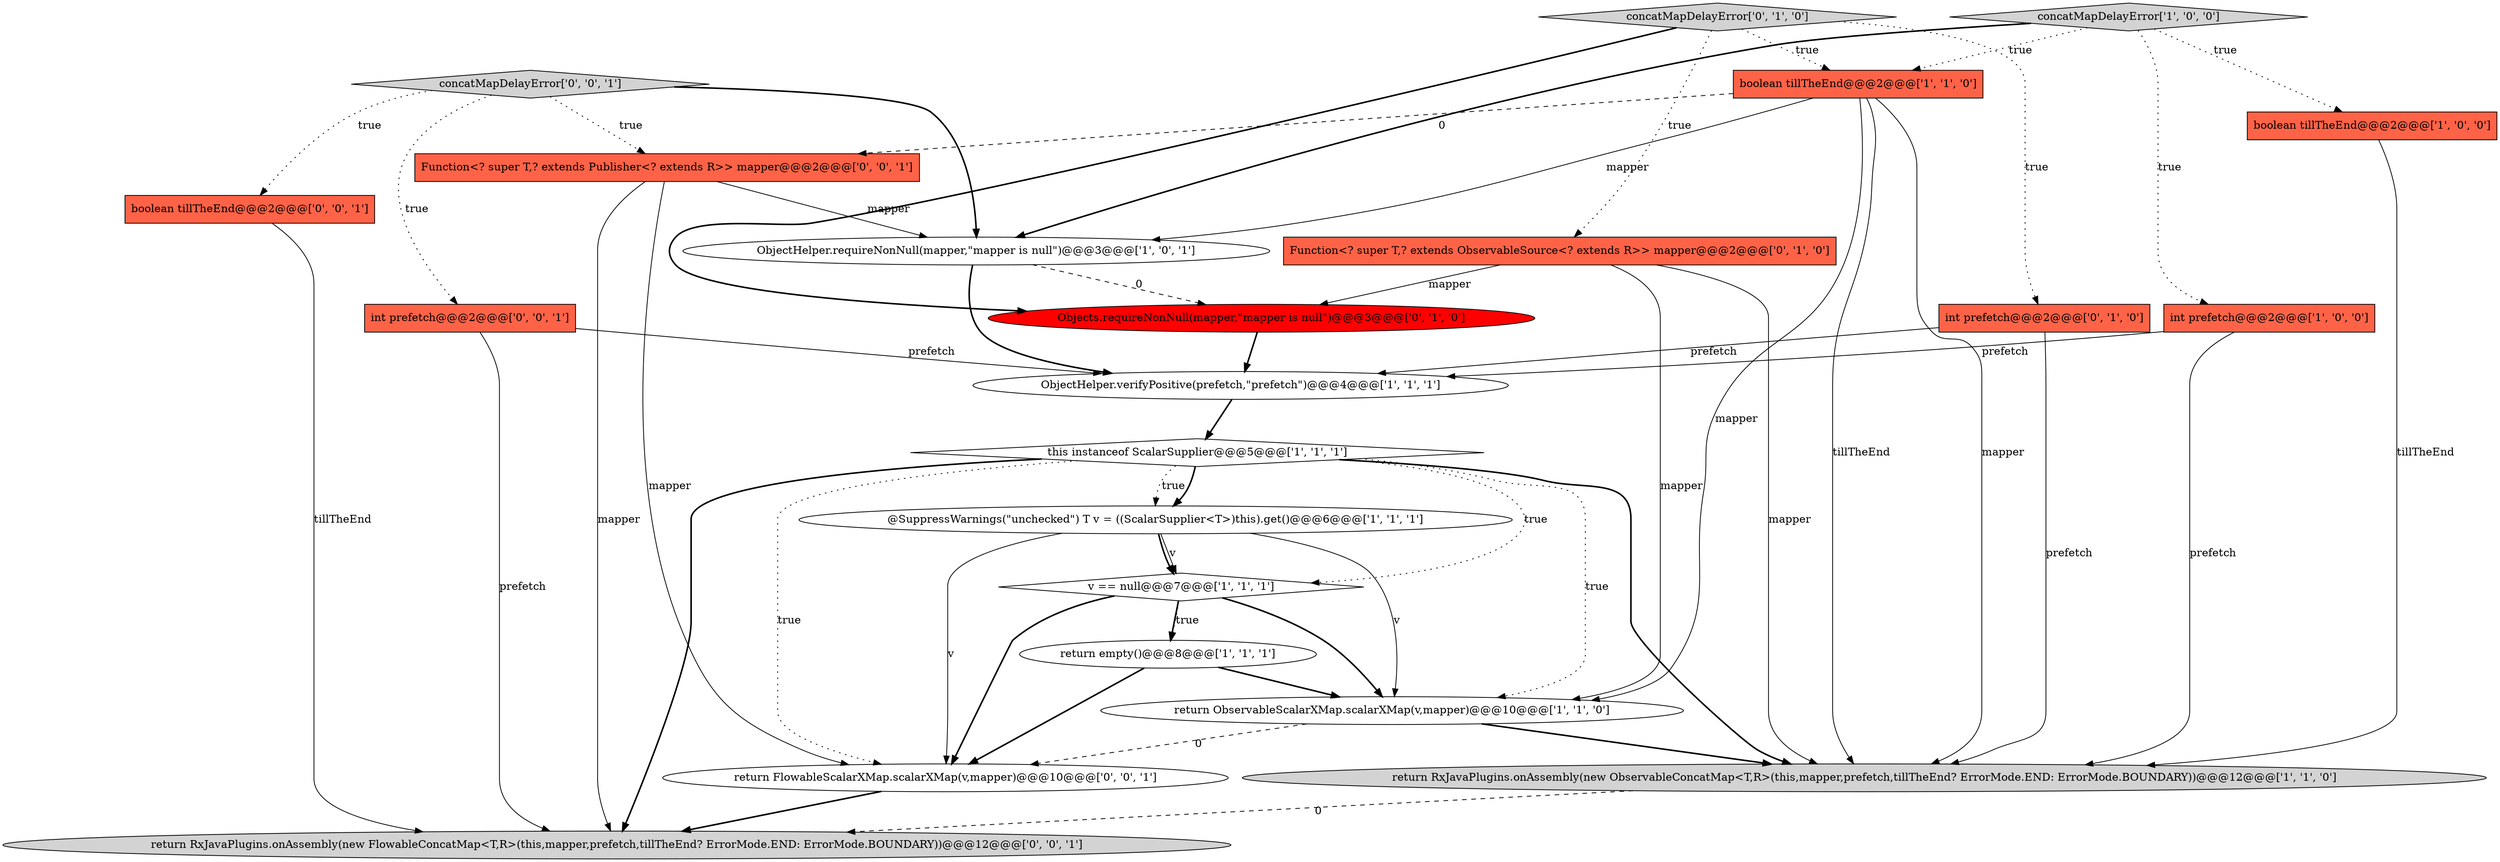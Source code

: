 digraph {
19 [style = filled, label = "return FlowableScalarXMap.scalarXMap(v,mapper)@@@10@@@['0', '0', '1']", fillcolor = white, shape = ellipse image = "AAA0AAABBB3BBB"];
3 [style = filled, label = "v == null@@@7@@@['1', '1', '1']", fillcolor = white, shape = diamond image = "AAA0AAABBB1BBB"];
14 [style = filled, label = "int prefetch@@@2@@@['0', '1', '0']", fillcolor = tomato, shape = box image = "AAA0AAABBB2BBB"];
17 [style = filled, label = "boolean tillTheEnd@@@2@@@['0', '0', '1']", fillcolor = tomato, shape = box image = "AAA0AAABBB3BBB"];
15 [style = filled, label = "Function<? super T,? extends ObservableSource<? extends R>> mapper@@@2@@@['0', '1', '0']", fillcolor = tomato, shape = box image = "AAA0AAABBB2BBB"];
16 [style = filled, label = "int prefetch@@@2@@@['0', '0', '1']", fillcolor = tomato, shape = box image = "AAA0AAABBB3BBB"];
20 [style = filled, label = "concatMapDelayError['0', '0', '1']", fillcolor = lightgray, shape = diamond image = "AAA0AAABBB3BBB"];
21 [style = filled, label = "Function<? super T,? extends Publisher<? extends R>> mapper@@@2@@@['0', '0', '1']", fillcolor = tomato, shape = box image = "AAA0AAABBB3BBB"];
11 [style = filled, label = "ObjectHelper.requireNonNull(mapper,\"mapper is null\")@@@3@@@['1', '0', '1']", fillcolor = white, shape = ellipse image = "AAA0AAABBB1BBB"];
6 [style = filled, label = "@SuppressWarnings(\"unchecked\") T v = ((ScalarSupplier<T>)this).get()@@@6@@@['1', '1', '1']", fillcolor = white, shape = ellipse image = "AAA0AAABBB1BBB"];
18 [style = filled, label = "return RxJavaPlugins.onAssembly(new FlowableConcatMap<T,R>(this,mapper,prefetch,tillTheEnd? ErrorMode.END: ErrorMode.BOUNDARY))@@@12@@@['0', '0', '1']", fillcolor = lightgray, shape = ellipse image = "AAA0AAABBB3BBB"];
13 [style = filled, label = "concatMapDelayError['0', '1', '0']", fillcolor = lightgray, shape = diamond image = "AAA0AAABBB2BBB"];
4 [style = filled, label = "return RxJavaPlugins.onAssembly(new ObservableConcatMap<T,R>(this,mapper,prefetch,tillTheEnd? ErrorMode.END: ErrorMode.BOUNDARY))@@@12@@@['1', '1', '0']", fillcolor = lightgray, shape = ellipse image = "AAA0AAABBB1BBB"];
10 [style = filled, label = "return empty()@@@8@@@['1', '1', '1']", fillcolor = white, shape = ellipse image = "AAA0AAABBB1BBB"];
0 [style = filled, label = "boolean tillTheEnd@@@2@@@['1', '0', '0']", fillcolor = tomato, shape = box image = "AAA0AAABBB1BBB"];
2 [style = filled, label = "ObjectHelper.verifyPositive(prefetch,\"prefetch\")@@@4@@@['1', '1', '1']", fillcolor = white, shape = ellipse image = "AAA0AAABBB1BBB"];
1 [style = filled, label = "return ObservableScalarXMap.scalarXMap(v,mapper)@@@10@@@['1', '1', '0']", fillcolor = white, shape = ellipse image = "AAA0AAABBB1BBB"];
12 [style = filled, label = "Objects.requireNonNull(mapper,\"mapper is null\")@@@3@@@['0', '1', '0']", fillcolor = red, shape = ellipse image = "AAA1AAABBB2BBB"];
5 [style = filled, label = "int prefetch@@@2@@@['1', '0', '0']", fillcolor = tomato, shape = box image = "AAA0AAABBB1BBB"];
7 [style = filled, label = "this instanceof ScalarSupplier@@@5@@@['1', '1', '1']", fillcolor = white, shape = diamond image = "AAA0AAABBB1BBB"];
9 [style = filled, label = "boolean tillTheEnd@@@2@@@['1', '1', '0']", fillcolor = tomato, shape = box image = "AAA0AAABBB1BBB"];
8 [style = filled, label = "concatMapDelayError['1', '0', '0']", fillcolor = lightgray, shape = diamond image = "AAA0AAABBB1BBB"];
4->18 [style = dashed, label="0"];
21->19 [style = solid, label="mapper"];
6->3 [style = bold, label=""];
7->6 [style = dotted, label="true"];
1->4 [style = bold, label=""];
19->18 [style = bold, label=""];
16->2 [style = solid, label="prefetch"];
3->1 [style = bold, label=""];
7->19 [style = dotted, label="true"];
20->17 [style = dotted, label="true"];
10->19 [style = bold, label=""];
3->10 [style = dotted, label="true"];
1->19 [style = dashed, label="0"];
6->19 [style = solid, label="v"];
0->4 [style = solid, label="tillTheEnd"];
6->3 [style = solid, label="v"];
9->11 [style = solid, label="mapper"];
9->1 [style = solid, label="mapper"];
9->4 [style = solid, label="tillTheEnd"];
7->4 [style = bold, label=""];
20->21 [style = dotted, label="true"];
11->12 [style = dashed, label="0"];
17->18 [style = solid, label="tillTheEnd"];
11->2 [style = bold, label=""];
9->4 [style = solid, label="mapper"];
3->10 [style = bold, label=""];
15->12 [style = solid, label="mapper"];
12->2 [style = bold, label=""];
13->12 [style = bold, label=""];
15->1 [style = solid, label="mapper"];
5->4 [style = solid, label="prefetch"];
3->19 [style = bold, label=""];
8->5 [style = dotted, label="true"];
5->2 [style = solid, label="prefetch"];
7->3 [style = dotted, label="true"];
9->21 [style = dashed, label="0"];
14->4 [style = solid, label="prefetch"];
7->6 [style = bold, label=""];
14->2 [style = solid, label="prefetch"];
7->18 [style = bold, label=""];
21->18 [style = solid, label="mapper"];
8->0 [style = dotted, label="true"];
13->15 [style = dotted, label="true"];
15->4 [style = solid, label="mapper"];
8->9 [style = dotted, label="true"];
2->7 [style = bold, label=""];
7->1 [style = dotted, label="true"];
21->11 [style = solid, label="mapper"];
10->1 [style = bold, label=""];
6->1 [style = solid, label="v"];
8->11 [style = bold, label=""];
16->18 [style = solid, label="prefetch"];
13->14 [style = dotted, label="true"];
20->16 [style = dotted, label="true"];
20->11 [style = bold, label=""];
13->9 [style = dotted, label="true"];
}
